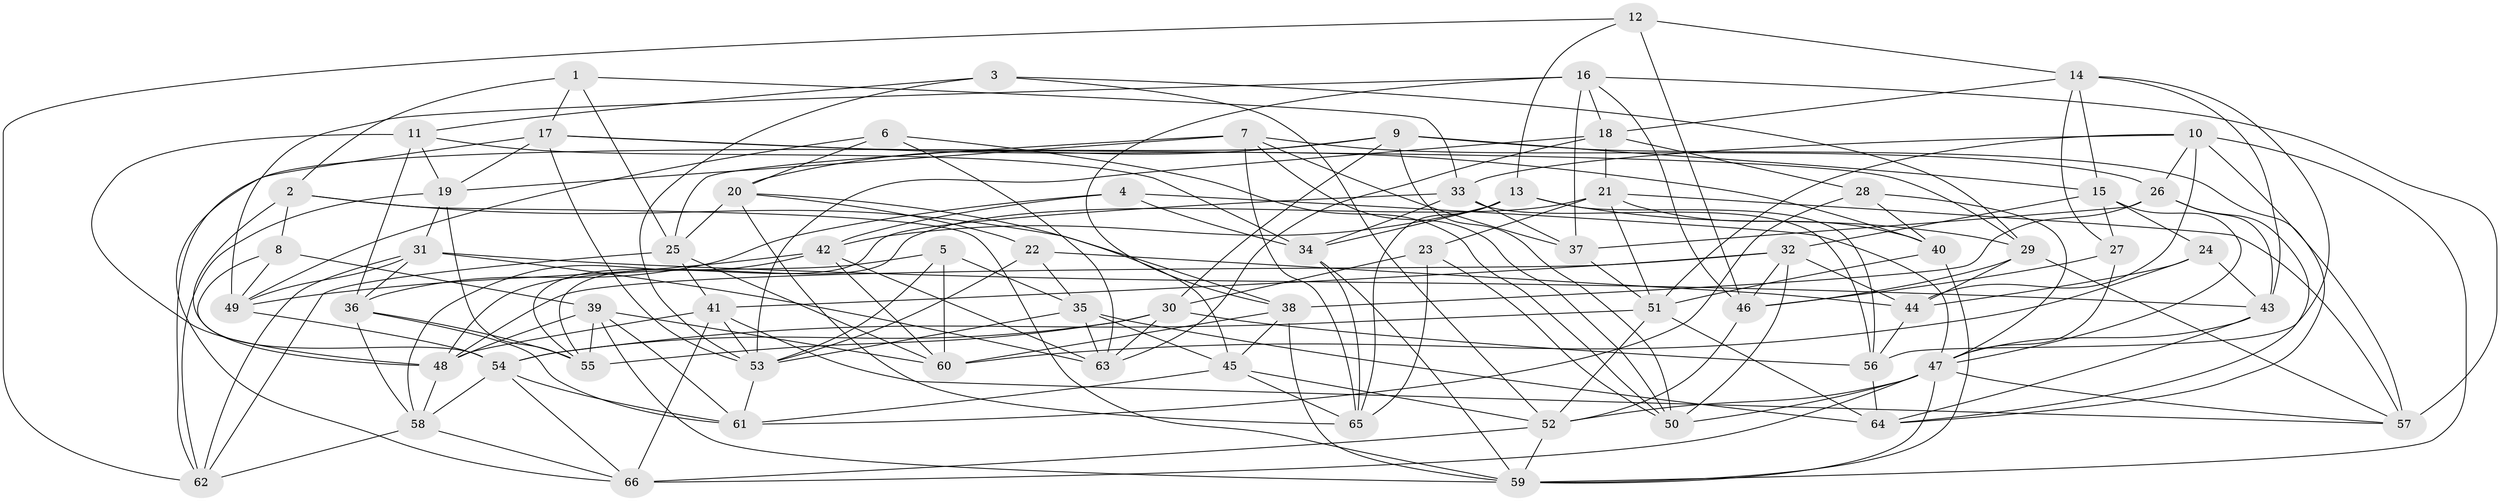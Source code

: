 // original degree distribution, {4: 1.0}
// Generated by graph-tools (version 1.1) at 2025/50/03/09/25 03:50:52]
// undirected, 66 vertices, 190 edges
graph export_dot {
graph [start="1"]
  node [color=gray90,style=filled];
  1;
  2;
  3;
  4;
  5;
  6;
  7;
  8;
  9;
  10;
  11;
  12;
  13;
  14;
  15;
  16;
  17;
  18;
  19;
  20;
  21;
  22;
  23;
  24;
  25;
  26;
  27;
  28;
  29;
  30;
  31;
  32;
  33;
  34;
  35;
  36;
  37;
  38;
  39;
  40;
  41;
  42;
  43;
  44;
  45;
  46;
  47;
  48;
  49;
  50;
  51;
  52;
  53;
  54;
  55;
  56;
  57;
  58;
  59;
  60;
  61;
  62;
  63;
  64;
  65;
  66;
  1 -- 2 [weight=1.0];
  1 -- 17 [weight=1.0];
  1 -- 25 [weight=1.0];
  1 -- 33 [weight=1.0];
  2 -- 8 [weight=1.0];
  2 -- 38 [weight=1.0];
  2 -- 54 [weight=2.0];
  2 -- 59 [weight=1.0];
  3 -- 11 [weight=1.0];
  3 -- 29 [weight=1.0];
  3 -- 52 [weight=1.0];
  3 -- 53 [weight=1.0];
  4 -- 34 [weight=1.0];
  4 -- 36 [weight=1.0];
  4 -- 42 [weight=1.0];
  4 -- 47 [weight=1.0];
  5 -- 35 [weight=1.0];
  5 -- 48 [weight=1.0];
  5 -- 53 [weight=1.0];
  5 -- 60 [weight=1.0];
  6 -- 20 [weight=1.0];
  6 -- 49 [weight=1.0];
  6 -- 50 [weight=1.0];
  6 -- 63 [weight=1.0];
  7 -- 19 [weight=1.0];
  7 -- 25 [weight=1.0];
  7 -- 26 [weight=1.0];
  7 -- 37 [weight=1.0];
  7 -- 50 [weight=1.0];
  7 -- 65 [weight=1.0];
  8 -- 39 [weight=1.0];
  8 -- 48 [weight=1.0];
  8 -- 49 [weight=1.0];
  9 -- 15 [weight=1.0];
  9 -- 20 [weight=1.0];
  9 -- 30 [weight=1.0];
  9 -- 50 [weight=1.0];
  9 -- 62 [weight=1.0];
  9 -- 64 [weight=1.0];
  10 -- 26 [weight=1.0];
  10 -- 33 [weight=1.0];
  10 -- 44 [weight=1.0];
  10 -- 51 [weight=1.0];
  10 -- 57 [weight=1.0];
  10 -- 59 [weight=1.0];
  11 -- 19 [weight=1.0];
  11 -- 34 [weight=1.0];
  11 -- 36 [weight=1.0];
  11 -- 48 [weight=2.0];
  12 -- 13 [weight=1.0];
  12 -- 14 [weight=1.0];
  12 -- 46 [weight=1.0];
  12 -- 62 [weight=1.0];
  13 -- 29 [weight=1.0];
  13 -- 34 [weight=1.0];
  13 -- 42 [weight=1.0];
  13 -- 56 [weight=1.0];
  13 -- 65 [weight=1.0];
  14 -- 15 [weight=1.0];
  14 -- 18 [weight=1.0];
  14 -- 27 [weight=1.0];
  14 -- 43 [weight=1.0];
  14 -- 56 [weight=1.0];
  15 -- 24 [weight=1.0];
  15 -- 27 [weight=1.0];
  15 -- 32 [weight=1.0];
  15 -- 47 [weight=1.0];
  16 -- 18 [weight=1.0];
  16 -- 37 [weight=1.0];
  16 -- 38 [weight=1.0];
  16 -- 46 [weight=1.0];
  16 -- 49 [weight=1.0];
  16 -- 57 [weight=1.0];
  17 -- 19 [weight=1.0];
  17 -- 29 [weight=1.0];
  17 -- 40 [weight=1.0];
  17 -- 53 [weight=1.0];
  17 -- 66 [weight=1.0];
  18 -- 21 [weight=1.0];
  18 -- 28 [weight=1.0];
  18 -- 53 [weight=1.0];
  18 -- 63 [weight=1.0];
  19 -- 31 [weight=1.0];
  19 -- 55 [weight=1.0];
  19 -- 62 [weight=1.0];
  20 -- 22 [weight=1.0];
  20 -- 25 [weight=1.0];
  20 -- 45 [weight=1.0];
  20 -- 65 [weight=1.0];
  21 -- 23 [weight=1.0];
  21 -- 40 [weight=1.0];
  21 -- 51 [weight=1.0];
  21 -- 55 [weight=1.0];
  21 -- 57 [weight=1.0];
  22 -- 35 [weight=1.0];
  22 -- 44 [weight=1.0];
  22 -- 53 [weight=1.0];
  23 -- 30 [weight=1.0];
  23 -- 50 [weight=1.0];
  23 -- 65 [weight=1.0];
  24 -- 43 [weight=1.0];
  24 -- 44 [weight=1.0];
  24 -- 60 [weight=1.0];
  25 -- 41 [weight=1.0];
  25 -- 60 [weight=1.0];
  25 -- 62 [weight=1.0];
  26 -- 37 [weight=1.0];
  26 -- 38 [weight=1.0];
  26 -- 43 [weight=1.0];
  26 -- 64 [weight=1.0];
  27 -- 46 [weight=1.0];
  27 -- 47 [weight=1.0];
  28 -- 40 [weight=1.0];
  28 -- 47 [weight=1.0];
  28 -- 61 [weight=1.0];
  29 -- 44 [weight=1.0];
  29 -- 46 [weight=1.0];
  29 -- 57 [weight=1.0];
  30 -- 54 [weight=1.0];
  30 -- 55 [weight=1.0];
  30 -- 56 [weight=1.0];
  30 -- 63 [weight=1.0];
  31 -- 36 [weight=1.0];
  31 -- 43 [weight=1.0];
  31 -- 49 [weight=1.0];
  31 -- 62 [weight=1.0];
  31 -- 63 [weight=1.0];
  32 -- 41 [weight=1.0];
  32 -- 44 [weight=1.0];
  32 -- 46 [weight=1.0];
  32 -- 48 [weight=1.0];
  32 -- 50 [weight=1.0];
  33 -- 34 [weight=1.0];
  33 -- 37 [weight=1.0];
  33 -- 55 [weight=1.0];
  33 -- 56 [weight=1.0];
  34 -- 59 [weight=1.0];
  34 -- 65 [weight=1.0];
  35 -- 45 [weight=1.0];
  35 -- 53 [weight=1.0];
  35 -- 63 [weight=1.0];
  35 -- 64 [weight=1.0];
  36 -- 55 [weight=1.0];
  36 -- 58 [weight=1.0];
  36 -- 61 [weight=1.0];
  37 -- 51 [weight=2.0];
  38 -- 45 [weight=1.0];
  38 -- 59 [weight=1.0];
  38 -- 60 [weight=1.0];
  39 -- 48 [weight=1.0];
  39 -- 55 [weight=1.0];
  39 -- 59 [weight=1.0];
  39 -- 60 [weight=1.0];
  39 -- 61 [weight=1.0];
  40 -- 51 [weight=2.0];
  40 -- 59 [weight=1.0];
  41 -- 48 [weight=1.0];
  41 -- 53 [weight=1.0];
  41 -- 57 [weight=1.0];
  41 -- 66 [weight=1.0];
  42 -- 49 [weight=1.0];
  42 -- 58 [weight=1.0];
  42 -- 60 [weight=1.0];
  42 -- 63 [weight=1.0];
  43 -- 47 [weight=1.0];
  43 -- 64 [weight=1.0];
  44 -- 56 [weight=1.0];
  45 -- 52 [weight=1.0];
  45 -- 61 [weight=1.0];
  45 -- 65 [weight=1.0];
  46 -- 52 [weight=1.0];
  47 -- 50 [weight=1.0];
  47 -- 52 [weight=1.0];
  47 -- 57 [weight=1.0];
  47 -- 59 [weight=1.0];
  47 -- 66 [weight=1.0];
  48 -- 58 [weight=1.0];
  49 -- 54 [weight=1.0];
  51 -- 52 [weight=2.0];
  51 -- 54 [weight=1.0];
  51 -- 64 [weight=1.0];
  52 -- 59 [weight=1.0];
  52 -- 66 [weight=1.0];
  53 -- 61 [weight=1.0];
  54 -- 58 [weight=1.0];
  54 -- 61 [weight=1.0];
  54 -- 66 [weight=1.0];
  56 -- 64 [weight=1.0];
  58 -- 62 [weight=1.0];
  58 -- 66 [weight=1.0];
}
